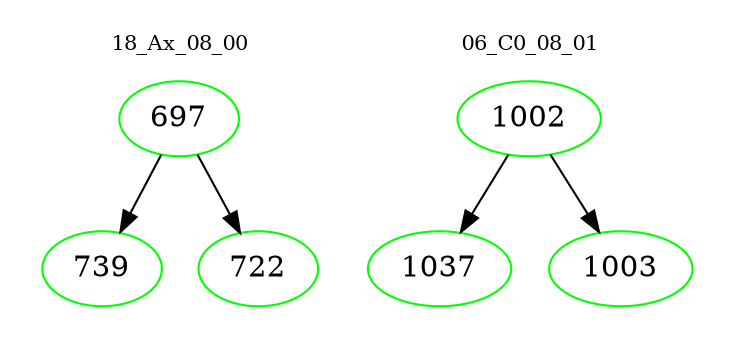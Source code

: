 digraph{
subgraph cluster_0 {
color = white
label = "18_Ax_08_00";
fontsize=10;
T0_697 [label="697", color="green"]
T0_697 -> T0_739 [color="black"]
T0_739 [label="739", color="green"]
T0_697 -> T0_722 [color="black"]
T0_722 [label="722", color="green"]
}
subgraph cluster_1 {
color = white
label = "06_C0_08_01";
fontsize=10;
T1_1002 [label="1002", color="green"]
T1_1002 -> T1_1037 [color="black"]
T1_1037 [label="1037", color="green"]
T1_1002 -> T1_1003 [color="black"]
T1_1003 [label="1003", color="green"]
}
}
